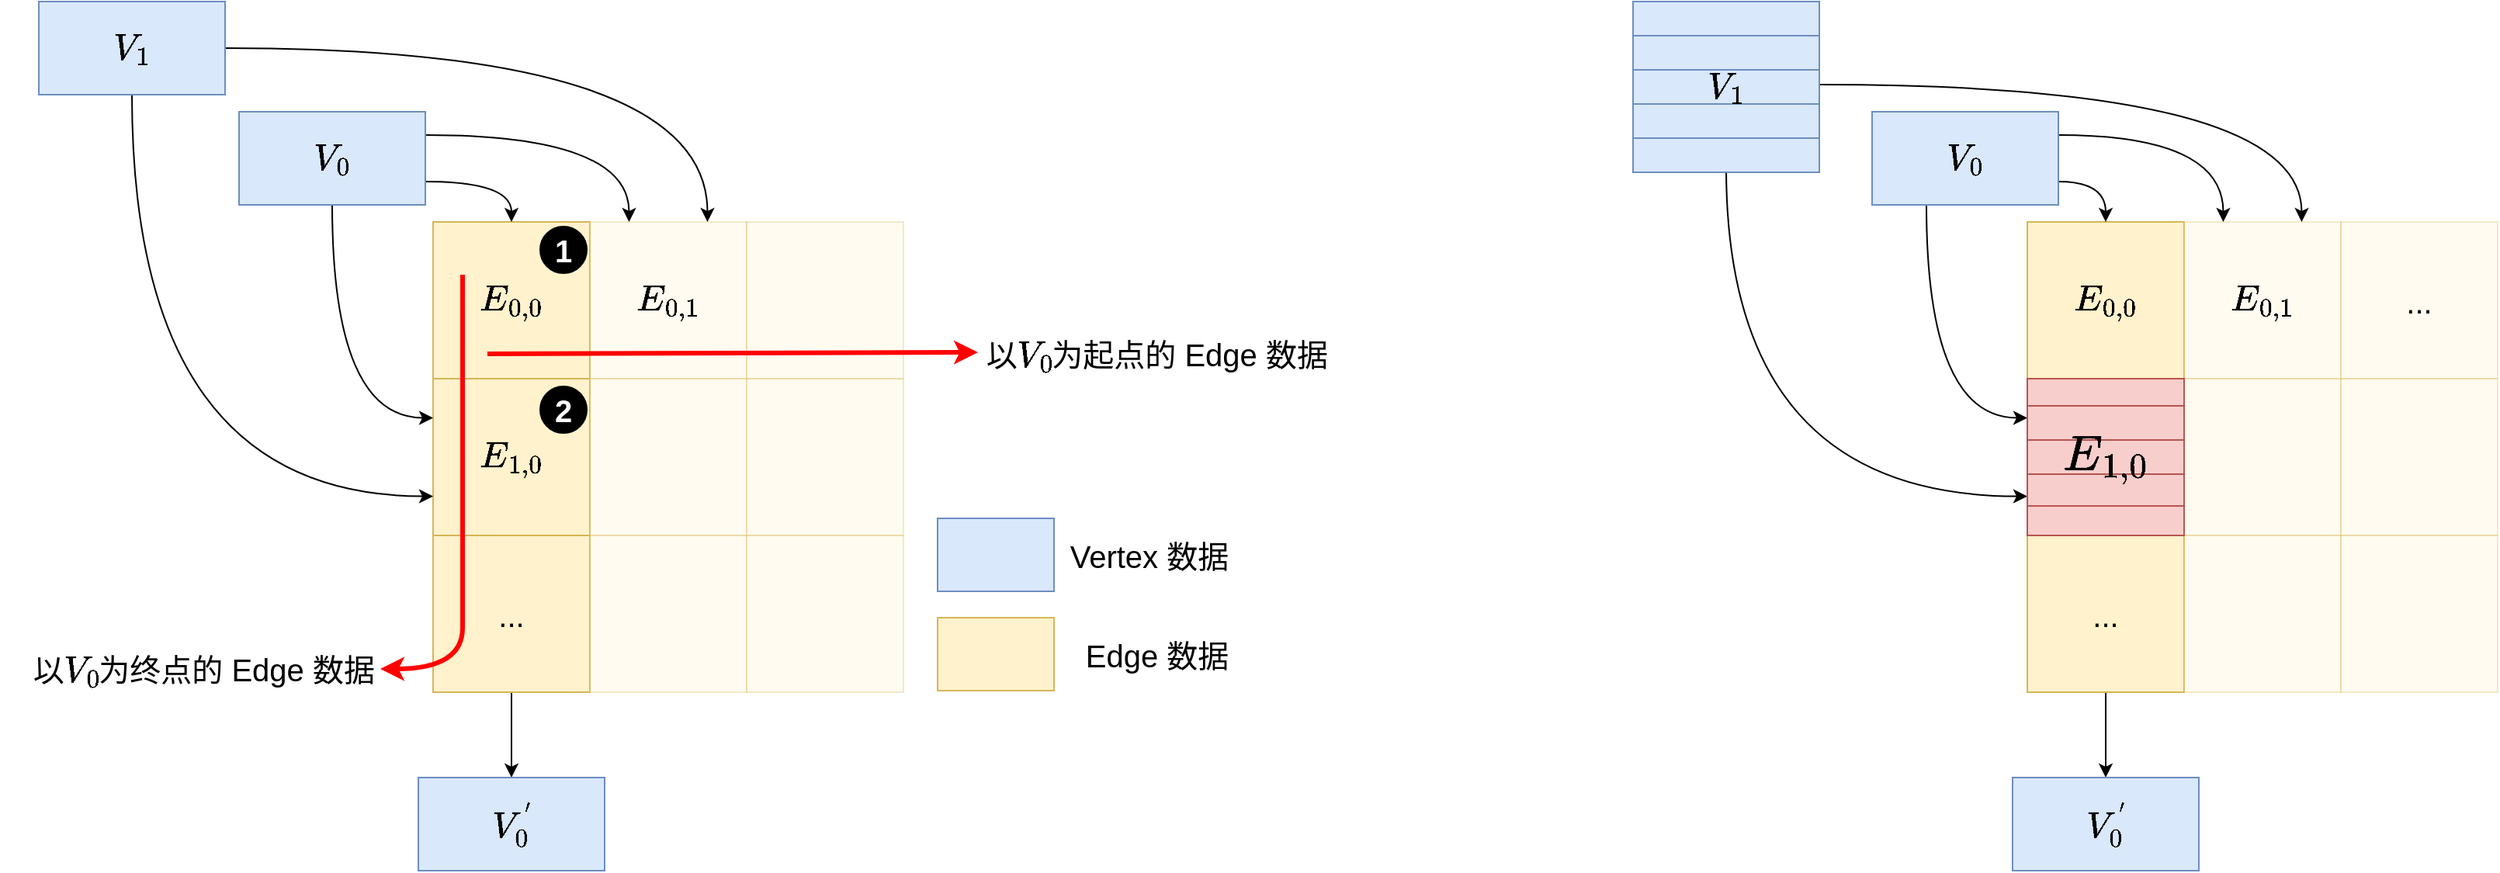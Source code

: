 <mxfile version="15.8.7" type="device"><diagram id="BL95ay4Po9d-M9WzO_lo" name="第 1 页"><mxGraphModel dx="1248" dy="565" grid="0" gridSize="10" guides="1" tooltips="1" connect="1" arrows="1" fold="1" page="0" pageScale="1" pageWidth="827" pageHeight="1169" math="1" shadow="0"><root><mxCell id="0"/><mxCell id="1" parent="0"/><mxCell id="AGnhYlVeEKARaWu3t_Ms-1" value="$$E_{0,0}$$" style="whiteSpace=wrap;html=1;aspect=fixed;fontSize=20;fillColor=#fff2cc;strokeColor=#d6b656;" parent="1" vertex="1"><mxGeometry x="68" y="265" width="101" height="101" as="geometry"/></mxCell><mxCell id="AGnhYlVeEKARaWu3t_Ms-2" value="$$E_{0,1}$$" style="whiteSpace=wrap;html=1;aspect=fixed;fontSize=20;fillColor=#fff2cc;strokeColor=#d6b656;opacity=30;" parent="1" vertex="1"><mxGeometry x="169" y="265" width="101" height="101" as="geometry"/></mxCell><mxCell id="AGnhYlVeEKARaWu3t_Ms-3" value="" style="whiteSpace=wrap;html=1;aspect=fixed;fontSize=20;fillColor=#fff2cc;strokeColor=#d6b656;opacity=30;" parent="1" vertex="1"><mxGeometry x="270" y="265" width="101" height="101" as="geometry"/></mxCell><mxCell id="AGnhYlVeEKARaWu3t_Ms-4" value="$$E_{1,0}$$" style="whiteSpace=wrap;html=1;aspect=fixed;fontSize=20;fillColor=#fff2cc;strokeColor=#d6b656;" parent="1" vertex="1"><mxGeometry x="68" y="366" width="101" height="101" as="geometry"/></mxCell><mxCell id="AGnhYlVeEKARaWu3t_Ms-5" value="" style="whiteSpace=wrap;html=1;aspect=fixed;fontSize=20;fillColor=#fff2cc;strokeColor=#d6b656;opacity=30;" parent="1" vertex="1"><mxGeometry x="169" y="366" width="101" height="101" as="geometry"/></mxCell><mxCell id="AGnhYlVeEKARaWu3t_Ms-6" value="" style="whiteSpace=wrap;html=1;aspect=fixed;fontSize=20;fillColor=#fff2cc;strokeColor=#d6b656;opacity=30;" parent="1" vertex="1"><mxGeometry x="270" y="366" width="101" height="101" as="geometry"/></mxCell><mxCell id="AGnhYlVeEKARaWu3t_Ms-33" style="edgeStyle=orthogonalEdgeStyle;curved=1;rounded=0;orthogonalLoop=1;jettySize=auto;html=1;entryX=0.5;entryY=0;entryDx=0;entryDy=0;fontSize=20;" parent="1" source="AGnhYlVeEKARaWu3t_Ms-7" target="AGnhYlVeEKARaWu3t_Ms-32" edge="1"><mxGeometry relative="1" as="geometry"/></mxCell><mxCell id="AGnhYlVeEKARaWu3t_Ms-7" value="..." style="whiteSpace=wrap;html=1;aspect=fixed;fontSize=20;fillColor=#fff2cc;strokeColor=#d6b656;" parent="1" vertex="1"><mxGeometry x="68" y="467" width="101" height="101" as="geometry"/></mxCell><mxCell id="AGnhYlVeEKARaWu3t_Ms-8" value="" style="whiteSpace=wrap;html=1;aspect=fixed;fontSize=20;fillColor=#fff2cc;strokeColor=#d6b656;opacity=30;" parent="1" vertex="1"><mxGeometry x="169" y="467" width="101" height="101" as="geometry"/></mxCell><mxCell id="AGnhYlVeEKARaWu3t_Ms-9" value="" style="whiteSpace=wrap;html=1;aspect=fixed;fontSize=20;fillColor=#fff2cc;strokeColor=#d6b656;opacity=30;" parent="1" vertex="1"><mxGeometry x="270" y="467" width="101" height="101" as="geometry"/></mxCell><mxCell id="AGnhYlVeEKARaWu3t_Ms-27" style="edgeStyle=orthogonalEdgeStyle;curved=1;rounded=0;orthogonalLoop=1;jettySize=auto;html=1;entryX=0.75;entryY=0;entryDx=0;entryDy=0;fontSize=20;" parent="1" source="AGnhYlVeEKARaWu3t_Ms-15" target="AGnhYlVeEKARaWu3t_Ms-2" edge="1"><mxGeometry relative="1" as="geometry"/></mxCell><mxCell id="AGnhYlVeEKARaWu3t_Ms-28" style="edgeStyle=orthogonalEdgeStyle;curved=1;rounded=0;orthogonalLoop=1;jettySize=auto;html=1;entryX=0;entryY=0.75;entryDx=0;entryDy=0;fontSize=20;" parent="1" source="AGnhYlVeEKARaWu3t_Ms-15" target="AGnhYlVeEKARaWu3t_Ms-4" edge="1"><mxGeometry relative="1" as="geometry"><Array as="points"><mxPoint x="-126" y="442"/></Array></mxGeometry></mxCell><mxCell id="AGnhYlVeEKARaWu3t_Ms-15" value="$$V_{1}$$" style="rounded=0;whiteSpace=wrap;html=1;fontSize=20;fillColor=#dae8fc;strokeColor=#6c8ebf;" parent="1" vertex="1"><mxGeometry x="-186" y="123" width="120" height="60" as="geometry"/></mxCell><mxCell id="AGnhYlVeEKARaWu3t_Ms-24" style="edgeStyle=orthogonalEdgeStyle;rounded=0;orthogonalLoop=1;jettySize=auto;html=1;entryX=0;entryY=0.25;entryDx=0;entryDy=0;fontSize=20;curved=1;" parent="1" source="AGnhYlVeEKARaWu3t_Ms-17" target="AGnhYlVeEKARaWu3t_Ms-4" edge="1"><mxGeometry relative="1" as="geometry"><Array as="points"><mxPoint x="3" y="391"/></Array></mxGeometry></mxCell><mxCell id="AGnhYlVeEKARaWu3t_Ms-25" style="edgeStyle=orthogonalEdgeStyle;curved=1;rounded=0;orthogonalLoop=1;jettySize=auto;html=1;fontSize=20;exitX=1;exitY=0.75;exitDx=0;exitDy=0;" parent="1" source="AGnhYlVeEKARaWu3t_Ms-17" target="AGnhYlVeEKARaWu3t_Ms-1" edge="1"><mxGeometry relative="1" as="geometry"/></mxCell><mxCell id="AGnhYlVeEKARaWu3t_Ms-26" style="edgeStyle=orthogonalEdgeStyle;curved=1;rounded=0;orthogonalLoop=1;jettySize=auto;html=1;entryX=0.25;entryY=0;entryDx=0;entryDy=0;fontSize=20;exitX=1;exitY=0.25;exitDx=0;exitDy=0;" parent="1" source="AGnhYlVeEKARaWu3t_Ms-17" target="AGnhYlVeEKARaWu3t_Ms-2" edge="1"><mxGeometry relative="1" as="geometry"/></mxCell><mxCell id="AGnhYlVeEKARaWu3t_Ms-17" value="$$V_{0}$$" style="rounded=0;whiteSpace=wrap;html=1;fontSize=20;fillColor=#dae8fc;strokeColor=#6c8ebf;" parent="1" vertex="1"><mxGeometry x="-57" y="194" width="120" height="60" as="geometry"/></mxCell><mxCell id="AGnhYlVeEKARaWu3t_Ms-19" value="" style="rounded=0;whiteSpace=wrap;html=1;fontSize=20;fillColor=#dae8fc;strokeColor=#6c8ebf;" parent="1" vertex="1"><mxGeometry x="393" y="456" width="75" height="47" as="geometry"/></mxCell><mxCell id="AGnhYlVeEKARaWu3t_Ms-20" value="" style="rounded=0;whiteSpace=wrap;html=1;fontSize=20;fillColor=#fff2cc;strokeColor=#d6b656;" parent="1" vertex="1"><mxGeometry x="393" y="520" width="75" height="47" as="geometry"/></mxCell><mxCell id="AGnhYlVeEKARaWu3t_Ms-21" value="Vertex 数据" style="text;html=1;strokeColor=none;fillColor=none;align=center;verticalAlign=middle;whiteSpace=wrap;rounded=0;fontSize=20;" parent="1" vertex="1"><mxGeometry x="476" y="464.5" width="107" height="30" as="geometry"/></mxCell><mxCell id="AGnhYlVeEKARaWu3t_Ms-22" value="Edge 数据" style="text;html=1;strokeColor=none;fillColor=none;align=center;verticalAlign=middle;whiteSpace=wrap;rounded=0;fontSize=20;" parent="1" vertex="1"><mxGeometry x="481" y="528.5" width="107" height="30" as="geometry"/></mxCell><mxCell id="AGnhYlVeEKARaWu3t_Ms-32" value="$$V_{0}^{'}$$" style="rounded=0;whiteSpace=wrap;html=1;fontSize=20;fillColor=#dae8fc;strokeColor=#6c8ebf;" parent="1" vertex="1"><mxGeometry x="58.5" y="623" width="120" height="60" as="geometry"/></mxCell><mxCell id="AGnhYlVeEKARaWu3t_Ms-34" value="&lt;b&gt;1&lt;/b&gt;" style="ellipse;whiteSpace=wrap;html=1;aspect=fixed;fontSize=20;strokeColor=#000000;fontColor=#FFFFFF;fillColor=#000000;" parent="1" vertex="1"><mxGeometry x="137" y="268" width="30" height="30" as="geometry"/></mxCell><mxCell id="AGnhYlVeEKARaWu3t_Ms-35" value="&lt;b&gt;2&lt;/b&gt;" style="ellipse;whiteSpace=wrap;html=1;aspect=fixed;fontSize=20;strokeColor=#000000;fontColor=#FFFFFF;fillColor=#000000;" parent="1" vertex="1"><mxGeometry x="137" y="371" width="30" height="30" as="geometry"/></mxCell><mxCell id="AGnhYlVeEKARaWu3t_Ms-36" value="" style="curved=1;endArrow=classic;html=1;rounded=0;fontSize=20;fontColor=#FFFFFF;strokeColor=#FF0000;strokeWidth=3;" parent="1" edge="1"><mxGeometry width="50" height="50" relative="1" as="geometry"><mxPoint x="87" y="299" as="sourcePoint"/><mxPoint x="34" y="553" as="targetPoint"/><Array as="points"><mxPoint x="87" y="500"/><mxPoint x="87" y="553"/></Array></mxGeometry></mxCell><mxCell id="AGnhYlVeEKARaWu3t_Ms-38" value="" style="endArrow=classic;html=1;rounded=0;fontSize=20;fontColor=#FFFFFF;strokeColor=#FF0000;strokeWidth=3;curved=1;" parent="1" edge="1"><mxGeometry width="50" height="50" relative="1" as="geometry"><mxPoint x="103" y="350" as="sourcePoint"/><mxPoint x="419" y="349" as="targetPoint"/></mxGeometry></mxCell><mxCell id="AGnhYlVeEKARaWu3t_Ms-43" value="" style="group" parent="1" vertex="1" connectable="0"><mxGeometry x="403" y="324" width="263" height="40.5" as="geometry"/></mxCell><mxCell id="AGnhYlVeEKARaWu3t_Ms-39" value="&amp;nbsp;$$V_0$$" style="text;html=1;strokeColor=none;fillColor=none;align=center;verticalAlign=middle;whiteSpace=wrap;rounded=0;fontSize=20;" parent="AGnhYlVeEKARaWu3t_Ms-43" vertex="1"><mxGeometry width="107" height="30" as="geometry"/></mxCell><mxCell id="AGnhYlVeEKARaWu3t_Ms-41" value="以&amp;nbsp; &amp;nbsp; 为起点的 Edge 数据&amp;nbsp;&amp;nbsp;" style="text;html=1;strokeColor=none;fillColor=none;align=center;verticalAlign=middle;whiteSpace=wrap;rounded=0;fontSize=20;" parent="AGnhYlVeEKARaWu3t_Ms-43" vertex="1"><mxGeometry x="11" y="10.5" width="252" height="30" as="geometry"/></mxCell><mxCell id="AGnhYlVeEKARaWu3t_Ms-44" value="" style="group" parent="1" vertex="1" connectable="0"><mxGeometry x="-211" y="527" width="263" height="40.5" as="geometry"/></mxCell><mxCell id="AGnhYlVeEKARaWu3t_Ms-45" value="&amp;nbsp;$$V_0$$" style="text;html=1;strokeColor=none;fillColor=none;align=center;verticalAlign=middle;whiteSpace=wrap;rounded=0;fontSize=20;" parent="AGnhYlVeEKARaWu3t_Ms-44" vertex="1"><mxGeometry width="107" height="30" as="geometry"/></mxCell><mxCell id="AGnhYlVeEKARaWu3t_Ms-46" value="以&amp;nbsp; &amp;nbsp; 为终点的 Edge 数据&amp;nbsp;&amp;nbsp;" style="text;html=1;strokeColor=none;fillColor=none;align=center;verticalAlign=middle;whiteSpace=wrap;rounded=0;fontSize=20;" parent="AGnhYlVeEKARaWu3t_Ms-44" vertex="1"><mxGeometry x="11" y="10.5" width="252" height="30" as="geometry"/></mxCell><mxCell id="16Q5149Fo_l8fL-tiQr5-1" value="$$E_{0,0}$$" style="whiteSpace=wrap;html=1;aspect=fixed;fontSize=20;fillColor=#fff2cc;strokeColor=#d6b656;" vertex="1" parent="1"><mxGeometry x="1095" y="265" width="101" height="101" as="geometry"/></mxCell><mxCell id="16Q5149Fo_l8fL-tiQr5-2" value="$$E_{0,1}$$" style="whiteSpace=wrap;html=1;aspect=fixed;fontSize=20;fillColor=#fff2cc;strokeColor=#d6b656;opacity=30;" vertex="1" parent="1"><mxGeometry x="1196" y="265" width="101" height="101" as="geometry"/></mxCell><mxCell id="16Q5149Fo_l8fL-tiQr5-3" value="..." style="whiteSpace=wrap;html=1;aspect=fixed;fontSize=20;fillColor=#fff2cc;strokeColor=#d6b656;opacity=30;" vertex="1" parent="1"><mxGeometry x="1297" y="265" width="101" height="101" as="geometry"/></mxCell><mxCell id="16Q5149Fo_l8fL-tiQr5-4" value="" style="whiteSpace=wrap;html=1;aspect=fixed;fontSize=20;fillColor=#fff2cc;strokeColor=#d6b656;" vertex="1" parent="1"><mxGeometry x="1095" y="366" width="101" height="101" as="geometry"/></mxCell><mxCell id="16Q5149Fo_l8fL-tiQr5-5" value="" style="whiteSpace=wrap;html=1;aspect=fixed;fontSize=20;fillColor=#fff2cc;strokeColor=#d6b656;opacity=30;" vertex="1" parent="1"><mxGeometry x="1196" y="366" width="101" height="101" as="geometry"/></mxCell><mxCell id="16Q5149Fo_l8fL-tiQr5-6" value="" style="whiteSpace=wrap;html=1;aspect=fixed;fontSize=20;fillColor=#fff2cc;strokeColor=#d6b656;opacity=30;" vertex="1" parent="1"><mxGeometry x="1297" y="366" width="101" height="101" as="geometry"/></mxCell><mxCell id="16Q5149Fo_l8fL-tiQr5-7" style="edgeStyle=orthogonalEdgeStyle;curved=1;rounded=0;orthogonalLoop=1;jettySize=auto;html=1;entryX=0.5;entryY=0;entryDx=0;entryDy=0;fontSize=20;" edge="1" source="16Q5149Fo_l8fL-tiQr5-8" target="16Q5149Fo_l8fL-tiQr5-22" parent="1"><mxGeometry relative="1" as="geometry"/></mxCell><mxCell id="16Q5149Fo_l8fL-tiQr5-8" value="..." style="whiteSpace=wrap;html=1;aspect=fixed;fontSize=20;fillColor=#fff2cc;strokeColor=#d6b656;" vertex="1" parent="1"><mxGeometry x="1095" y="467" width="101" height="101" as="geometry"/></mxCell><mxCell id="16Q5149Fo_l8fL-tiQr5-9" value="" style="whiteSpace=wrap;html=1;aspect=fixed;fontSize=20;fillColor=#fff2cc;strokeColor=#d6b656;opacity=30;" vertex="1" parent="1"><mxGeometry x="1196" y="467" width="101" height="101" as="geometry"/></mxCell><mxCell id="16Q5149Fo_l8fL-tiQr5-10" value="" style="whiteSpace=wrap;html=1;aspect=fixed;fontSize=20;fillColor=#fff2cc;strokeColor=#d6b656;opacity=30;" vertex="1" parent="1"><mxGeometry x="1297" y="467" width="101" height="101" as="geometry"/></mxCell><mxCell id="16Q5149Fo_l8fL-tiQr5-11" style="edgeStyle=orthogonalEdgeStyle;curved=1;rounded=0;orthogonalLoop=1;jettySize=auto;html=1;entryX=0.75;entryY=0;entryDx=0;entryDy=0;fontSize=20;" edge="1" source="16Q5149Fo_l8fL-tiQr5-13" target="16Q5149Fo_l8fL-tiQr5-2" parent="1"><mxGeometry relative="1" as="geometry"/></mxCell><mxCell id="16Q5149Fo_l8fL-tiQr5-12" style="edgeStyle=orthogonalEdgeStyle;curved=1;rounded=0;orthogonalLoop=1;jettySize=auto;html=1;entryX=0;entryY=0.75;entryDx=0;entryDy=0;fontSize=20;" edge="1" source="16Q5149Fo_l8fL-tiQr5-13" target="16Q5149Fo_l8fL-tiQr5-4" parent="1"><mxGeometry relative="1" as="geometry"><Array as="points"><mxPoint x="901" y="442"/></Array></mxGeometry></mxCell><mxCell id="16Q5149Fo_l8fL-tiQr5-13" value="" style="rounded=0;whiteSpace=wrap;html=1;fontSize=20;fillColor=#dae8fc;strokeColor=#6c8ebf;" vertex="1" parent="1"><mxGeometry x="841" y="123" width="120" height="107" as="geometry"/></mxCell><mxCell id="16Q5149Fo_l8fL-tiQr5-14" style="edgeStyle=orthogonalEdgeStyle;rounded=0;orthogonalLoop=1;jettySize=auto;html=1;entryX=0;entryY=0.25;entryDx=0;entryDy=0;fontSize=20;curved=1;" edge="1" source="16Q5149Fo_l8fL-tiQr5-17" target="16Q5149Fo_l8fL-tiQr5-4" parent="1"><mxGeometry relative="1" as="geometry"><Array as="points"><mxPoint x="1030" y="391"/></Array></mxGeometry></mxCell><mxCell id="16Q5149Fo_l8fL-tiQr5-15" style="edgeStyle=orthogonalEdgeStyle;curved=1;rounded=0;orthogonalLoop=1;jettySize=auto;html=1;fontSize=20;exitX=1;exitY=0.75;exitDx=0;exitDy=0;" edge="1" source="16Q5149Fo_l8fL-tiQr5-17" target="16Q5149Fo_l8fL-tiQr5-1" parent="1"><mxGeometry relative="1" as="geometry"/></mxCell><mxCell id="16Q5149Fo_l8fL-tiQr5-16" style="edgeStyle=orthogonalEdgeStyle;curved=1;rounded=0;orthogonalLoop=1;jettySize=auto;html=1;entryX=0.25;entryY=0;entryDx=0;entryDy=0;fontSize=20;exitX=1;exitY=0.25;exitDx=0;exitDy=0;" edge="1" source="16Q5149Fo_l8fL-tiQr5-17" target="16Q5149Fo_l8fL-tiQr5-2" parent="1"><mxGeometry relative="1" as="geometry"/></mxCell><mxCell id="16Q5149Fo_l8fL-tiQr5-17" value="$$V_{0}$$" style="rounded=0;whiteSpace=wrap;html=1;fontSize=20;fillColor=#dae8fc;strokeColor=#6c8ebf;" vertex="1" parent="1"><mxGeometry x="995" y="194" width="120" height="60" as="geometry"/></mxCell><mxCell id="16Q5149Fo_l8fL-tiQr5-22" value="$$V_{0}^{'}$$" style="rounded=0;whiteSpace=wrap;html=1;fontSize=20;fillColor=#dae8fc;strokeColor=#6c8ebf;" vertex="1" parent="1"><mxGeometry x="1085.5" y="623" width="120" height="60" as="geometry"/></mxCell><mxCell id="16Q5149Fo_l8fL-tiQr5-35" value="" style="rounded=0;whiteSpace=wrap;html=1;fillColor=#f8cecc;strokeColor=#b85450;" vertex="1" parent="1"><mxGeometry x="1095" y="366" width="101" height="22" as="geometry"/></mxCell><mxCell id="16Q5149Fo_l8fL-tiQr5-36" value="" style="rounded=0;whiteSpace=wrap;html=1;fillColor=#f8cecc;strokeColor=#b85450;" vertex="1" parent="1"><mxGeometry x="1095" y="383.5" width="101" height="22" as="geometry"/></mxCell><mxCell id="16Q5149Fo_l8fL-tiQr5-37" value="" style="rounded=0;whiteSpace=wrap;html=1;fillColor=#f8cecc;strokeColor=#b85450;" vertex="1" parent="1"><mxGeometry x="1095" y="405.5" width="101" height="22" as="geometry"/></mxCell><mxCell id="16Q5149Fo_l8fL-tiQr5-38" value="" style="rounded=0;whiteSpace=wrap;html=1;fillColor=#f8cecc;strokeColor=#b85450;" vertex="1" parent="1"><mxGeometry x="1095" y="427.5" width="101" height="22" as="geometry"/></mxCell><mxCell id="16Q5149Fo_l8fL-tiQr5-39" value="" style="rounded=0;whiteSpace=wrap;html=1;fillColor=#f8cecc;strokeColor=#b85450;" vertex="1" parent="1"><mxGeometry x="1095" y="448" width="101" height="19" as="geometry"/></mxCell><mxCell id="16Q5149Fo_l8fL-tiQr5-40" value="" style="rounded=0;whiteSpace=wrap;html=1;fillColor=#dae8fc;strokeColor=#6c8ebf;" vertex="1" parent="1"><mxGeometry x="841" y="123" width="120" height="22" as="geometry"/></mxCell><mxCell id="16Q5149Fo_l8fL-tiQr5-41" value="" style="rounded=0;whiteSpace=wrap;html=1;fillColor=#dae8fc;strokeColor=#6c8ebf;" vertex="1" parent="1"><mxGeometry x="841" y="145" width="120" height="22" as="geometry"/></mxCell><mxCell id="16Q5149Fo_l8fL-tiQr5-42" value="" style="rounded=0;whiteSpace=wrap;html=1;fillColor=#dae8fc;strokeColor=#6c8ebf;" vertex="1" parent="1"><mxGeometry x="841" y="167" width="120" height="22" as="geometry"/></mxCell><mxCell id="16Q5149Fo_l8fL-tiQr5-43" value="" style="rounded=0;whiteSpace=wrap;html=1;fillColor=#dae8fc;strokeColor=#6c8ebf;" vertex="1" parent="1"><mxGeometry x="841" y="189" width="120" height="22" as="geometry"/></mxCell><mxCell id="16Q5149Fo_l8fL-tiQr5-44" value="" style="rounded=0;whiteSpace=wrap;html=1;fillColor=#dae8fc;strokeColor=#6c8ebf;" vertex="1" parent="1"><mxGeometry x="841" y="211" width="120" height="22" as="geometry"/></mxCell><mxCell id="16Q5149Fo_l8fL-tiQr5-33" value="&lt;span style=&quot;font-size: 20px&quot;&gt;$$V_{1}$$&lt;/span&gt;" style="text;html=1;strokeColor=none;fillColor=none;align=center;verticalAlign=middle;whiteSpace=wrap;rounded=0;fontSize=27;" vertex="1" parent="1"><mxGeometry x="847.5" y="163" width="107" height="30" as="geometry"/></mxCell><mxCell id="16Q5149Fo_l8fL-tiQr5-45" value="&lt;span style=&quot;font-size: 27px;&quot;&gt;$$E_{1,0}$$&lt;/span&gt;" style="text;html=1;strokeColor=none;fillColor=none;align=center;verticalAlign=middle;whiteSpace=wrap;rounded=0;fontSize=27;" vertex="1" parent="1"><mxGeometry x="1092" y="401.5" width="107" height="30" as="geometry"/></mxCell></root></mxGraphModel></diagram></mxfile>